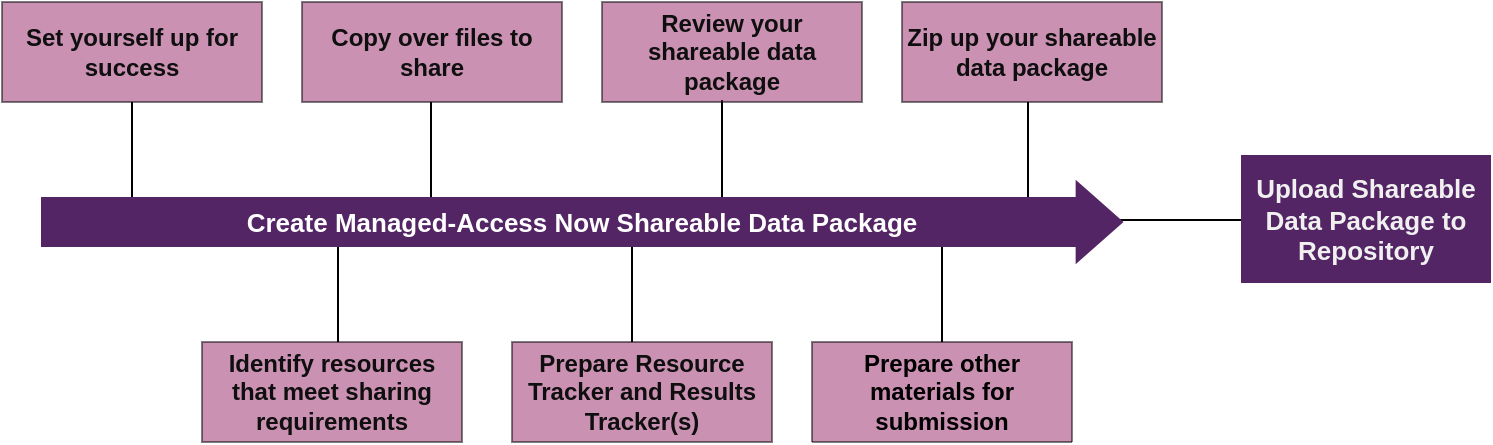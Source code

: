 <mxfile>
    <diagram id="kfqbYSQvsbw34wrSjgwR" name="Page-1">
        <mxGraphModel dx="1174" dy="787" grid="1" gridSize="10" guides="1" tooltips="1" connect="1" arrows="1" fold="1" page="1" pageScale="1" pageWidth="850" pageHeight="1100" math="0" shadow="0">
            <root>
                <mxCell id="0"/>
                <mxCell id="1" parent="0"/>
                <mxCell id="148" value="" style="endArrow=none;html=1;rounded=0;endFill=0;startArrow=none;" edge="1" parent="1">
                    <mxGeometry width="50" height="50" relative="1" as="geometry">
                        <mxPoint x="40" y="400" as="sourcePoint"/>
                        <mxPoint x="760" y="400" as="targetPoint"/>
                    </mxGeometry>
                </mxCell>
                <UserObject label="Upload Shareable Data Package to Repository" link="#upload-your-shareable-data-package-to-your-repository" id="149">
                    <mxCell style="rounded=0;whiteSpace=wrap;html=1;fillColor=#532565;fontColor=#F0F0F0;fontStyle=1;glass=0;fontSize=13;strokeColor=#532565;" vertex="1" parent="1">
                        <mxGeometry x="640" y="368" width="124" height="63" as="geometry"/>
                    </mxCell>
                </UserObject>
                <UserObject label="Copy over files to share" link="#copy-files-that-meet-sharing-requirements-into-your-shareable-data-package-folder" id="150">
                    <mxCell style="rounded=0;whiteSpace=wrap;html=1;fillColor=#982568;fontColor=#0F0F0F;fontStyle=1;opacity=50;" vertex="1" parent="1">
                        <mxGeometry x="170" y="291" width="130" height="50" as="geometry"/>
                    </mxCell>
                </UserObject>
                <mxCell id="151" value="" style="endArrow=none;html=1;fontColor=#0F0F0F;rounded=0;" edge="1" parent="1">
                    <mxGeometry width="50" height="50" relative="1" as="geometry">
                        <mxPoint x="85" y="401" as="sourcePoint"/>
                        <mxPoint x="85" y="341" as="targetPoint"/>
                    </mxGeometry>
                </mxCell>
                <mxCell id="152" value="" style="endArrow=none;html=1;fontColor=#0F0F0F;rounded=0;" edge="1" parent="1">
                    <mxGeometry width="50" height="50" relative="1" as="geometry">
                        <mxPoint x="234.5" y="401" as="sourcePoint"/>
                        <mxPoint x="234.5" y="341" as="targetPoint"/>
                    </mxGeometry>
                </mxCell>
                <mxCell id="153" value="" style="endArrow=none;html=1;fontColor=#0F0F0F;rounded=0;" edge="1" parent="1">
                    <mxGeometry width="50" height="50" relative="1" as="geometry">
                        <mxPoint x="188" y="461" as="sourcePoint"/>
                        <mxPoint x="188" y="401" as="targetPoint"/>
                    </mxGeometry>
                </mxCell>
                <mxCell id="154" value="" style="endArrow=none;html=1;fontColor=#0F0F0F;rounded=0;" edge="1" parent="1">
                    <mxGeometry width="50" height="50" relative="1" as="geometry">
                        <mxPoint x="380" y="340" as="sourcePoint"/>
                        <mxPoint x="380" y="400" as="targetPoint"/>
                    </mxGeometry>
                </mxCell>
                <UserObject label="Set yourself up for success" link="#set-yourself-up-for-success" id="155">
                    <mxCell style="rounded=0;whiteSpace=wrap;html=1;fillColor=#982568;fontColor=#0F0F0F;fontStyle=1;opacity=50;" vertex="1" parent="1">
                        <mxGeometry x="20" y="291" width="130" height="50" as="geometry"/>
                    </mxCell>
                </UserObject>
                <UserObject label="Review your shareable data package" link="#review-your-shareable-data-package" id="156">
                    <mxCell style="rounded=0;whiteSpace=wrap;html=1;fillColor=#982568;fontColor=#0F0F0F;fontStyle=1;opacity=50;" vertex="1" parent="1">
                        <mxGeometry x="320" y="291" width="130" height="50" as="geometry"/>
                    </mxCell>
                </UserObject>
                <UserObject label="Identify resources that meet sharing requirements" link="#identify-resources-and-standard-data-package-metadata-that-meet-sharing-requirements" id="157">
                    <mxCell style="rounded=0;whiteSpace=wrap;html=1;fillColor=#982568;fontColor=#0F0F0F;fontStyle=1;opacity=50;" vertex="1" parent="1">
                        <mxGeometry x="120" y="461" width="130" height="50" as="geometry"/>
                    </mxCell>
                </UserObject>
                <UserObject label="Prepare Resource Tracker and Results Tracker(s)" link="#prepare-resource-and-results-trackers" id="158">
                    <mxCell style="rounded=0;whiteSpace=wrap;html=1;fillColor=#982568;fontColor=#0F0F0F;fontStyle=1;opacity=50;" vertex="1" parent="1">
                        <mxGeometry x="275" y="461" width="130" height="50" as="geometry"/>
                    </mxCell>
                </UserObject>
                <mxCell id="159" value="" style="endArrow=none;html=1;fontColor=#0F0F0F;rounded=0;" edge="1" parent="1">
                    <mxGeometry width="50" height="50" relative="1" as="geometry">
                        <mxPoint x="335" y="461" as="sourcePoint"/>
                        <mxPoint x="335" y="401" as="targetPoint"/>
                    </mxGeometry>
                </mxCell>
                <mxCell id="160" value="" style="endArrow=none;html=1;fontColor=#0F0F0F;rounded=0;" edge="1" parent="1">
                    <mxGeometry width="50" height="50" relative="1" as="geometry">
                        <mxPoint x="533" y="401" as="sourcePoint"/>
                        <mxPoint x="533" y="341" as="targetPoint"/>
                    </mxGeometry>
                </mxCell>
                <UserObject label="&lt;b&gt;Prepare other materials for submission&lt;/b&gt;" link="#prepare-other-materials-for-submission" id="161">
                    <mxCell style="swimlane;fontStyle=0;childLayout=stackLayout;horizontal=1;startSize=50;horizontalStack=0;resizeParent=1;resizeParentMax=0;resizeLast=0;collapsible=1;marginBottom=0;whiteSpace=wrap;html=1;rounded=0;shadow=0;glass=0;fillColor=#982568;gradientColor=none;gradientDirection=radial;opacity=50;swimlaneLine=1;" vertex="1" collapsed="1" parent="1">
                        <mxGeometry x="425" y="461" width="130" height="50" as="geometry">
                            <mxRectangle x="425" y="461" width="190" height="110" as="alternateBounds"/>
                        </mxGeometry>
                    </mxCell>
                </UserObject>
                <mxCell id="162" value="Overview Resource Tracker" style="text;strokeColor=default;fillColor=#FFFFFF;align=center;verticalAlign=middle;spacingLeft=4;spacingRight=4;overflow=hidden;points=[[0,0.5],[1,0.5]];portConstraint=eastwest;rotatable=0;whiteSpace=wrap;html=1;rounded=0;shadow=0;glass=0;" vertex="1" parent="161">
                    <mxGeometry y="50" width="190" height="30" as="geometry"/>
                </mxCell>
                <mxCell id="163" value="&lt;span style=&quot;font-weight: 400;&quot;&gt;README&lt;/span&gt;" style="text;strokeColor=default;fillColor=#FFFFFF;align=center;verticalAlign=middle;spacingLeft=4;spacingRight=4;overflow=hidden;points=[[0,0.5],[1,0.5]];portConstraint=eastwest;rotatable=0;whiteSpace=wrap;html=1;rounded=0;shadow=0;glass=0;fontStyle=1" vertex="1" parent="161">
                    <mxGeometry y="80" width="190" height="30" as="geometry"/>
                </mxCell>
                <mxCell id="164" value="" style="endArrow=none;html=1;fontColor=#0F0F0F;rounded=0;" edge="1" parent="1">
                    <mxGeometry width="50" height="50" relative="1" as="geometry">
                        <mxPoint x="490" y="461" as="sourcePoint"/>
                        <mxPoint x="490" y="401" as="targetPoint"/>
                    </mxGeometry>
                </mxCell>
                <UserObject label="Zip up your shareable data package" link="#zip-up-your-shareable-data-package" id="165">
                    <mxCell style="rounded=0;whiteSpace=wrap;html=1;fillColor=#982568;fontColor=#0F0F0F;fontStyle=1;opacity=50;" vertex="1" parent="1">
                        <mxGeometry x="470" y="291" width="130" height="50" as="geometry"/>
                    </mxCell>
                </UserObject>
                <UserObject label="&lt;font color=&quot;#ffffff&quot; style=&quot;font-size: 13px;&quot;&gt;&lt;b style=&quot;font-size: 13px;&quot;&gt;Create Managed-Access Now Shareable Data Package&lt;/b&gt;&lt;/font&gt;" id="166">
                    <mxCell style="shape=singleArrow;whiteSpace=wrap;html=1;arrowWidth=0.6;arrowSize=0.042;fillColor=#532565;strokeColor=#532565;fontSize=13;labelBorderColor=none;" vertex="1" parent="1">
                        <mxGeometry x="40" y="381" width="540" height="40" as="geometry"/>
                    </mxCell>
                </UserObject>
            </root>
        </mxGraphModel>
    </diagram>
</mxfile>